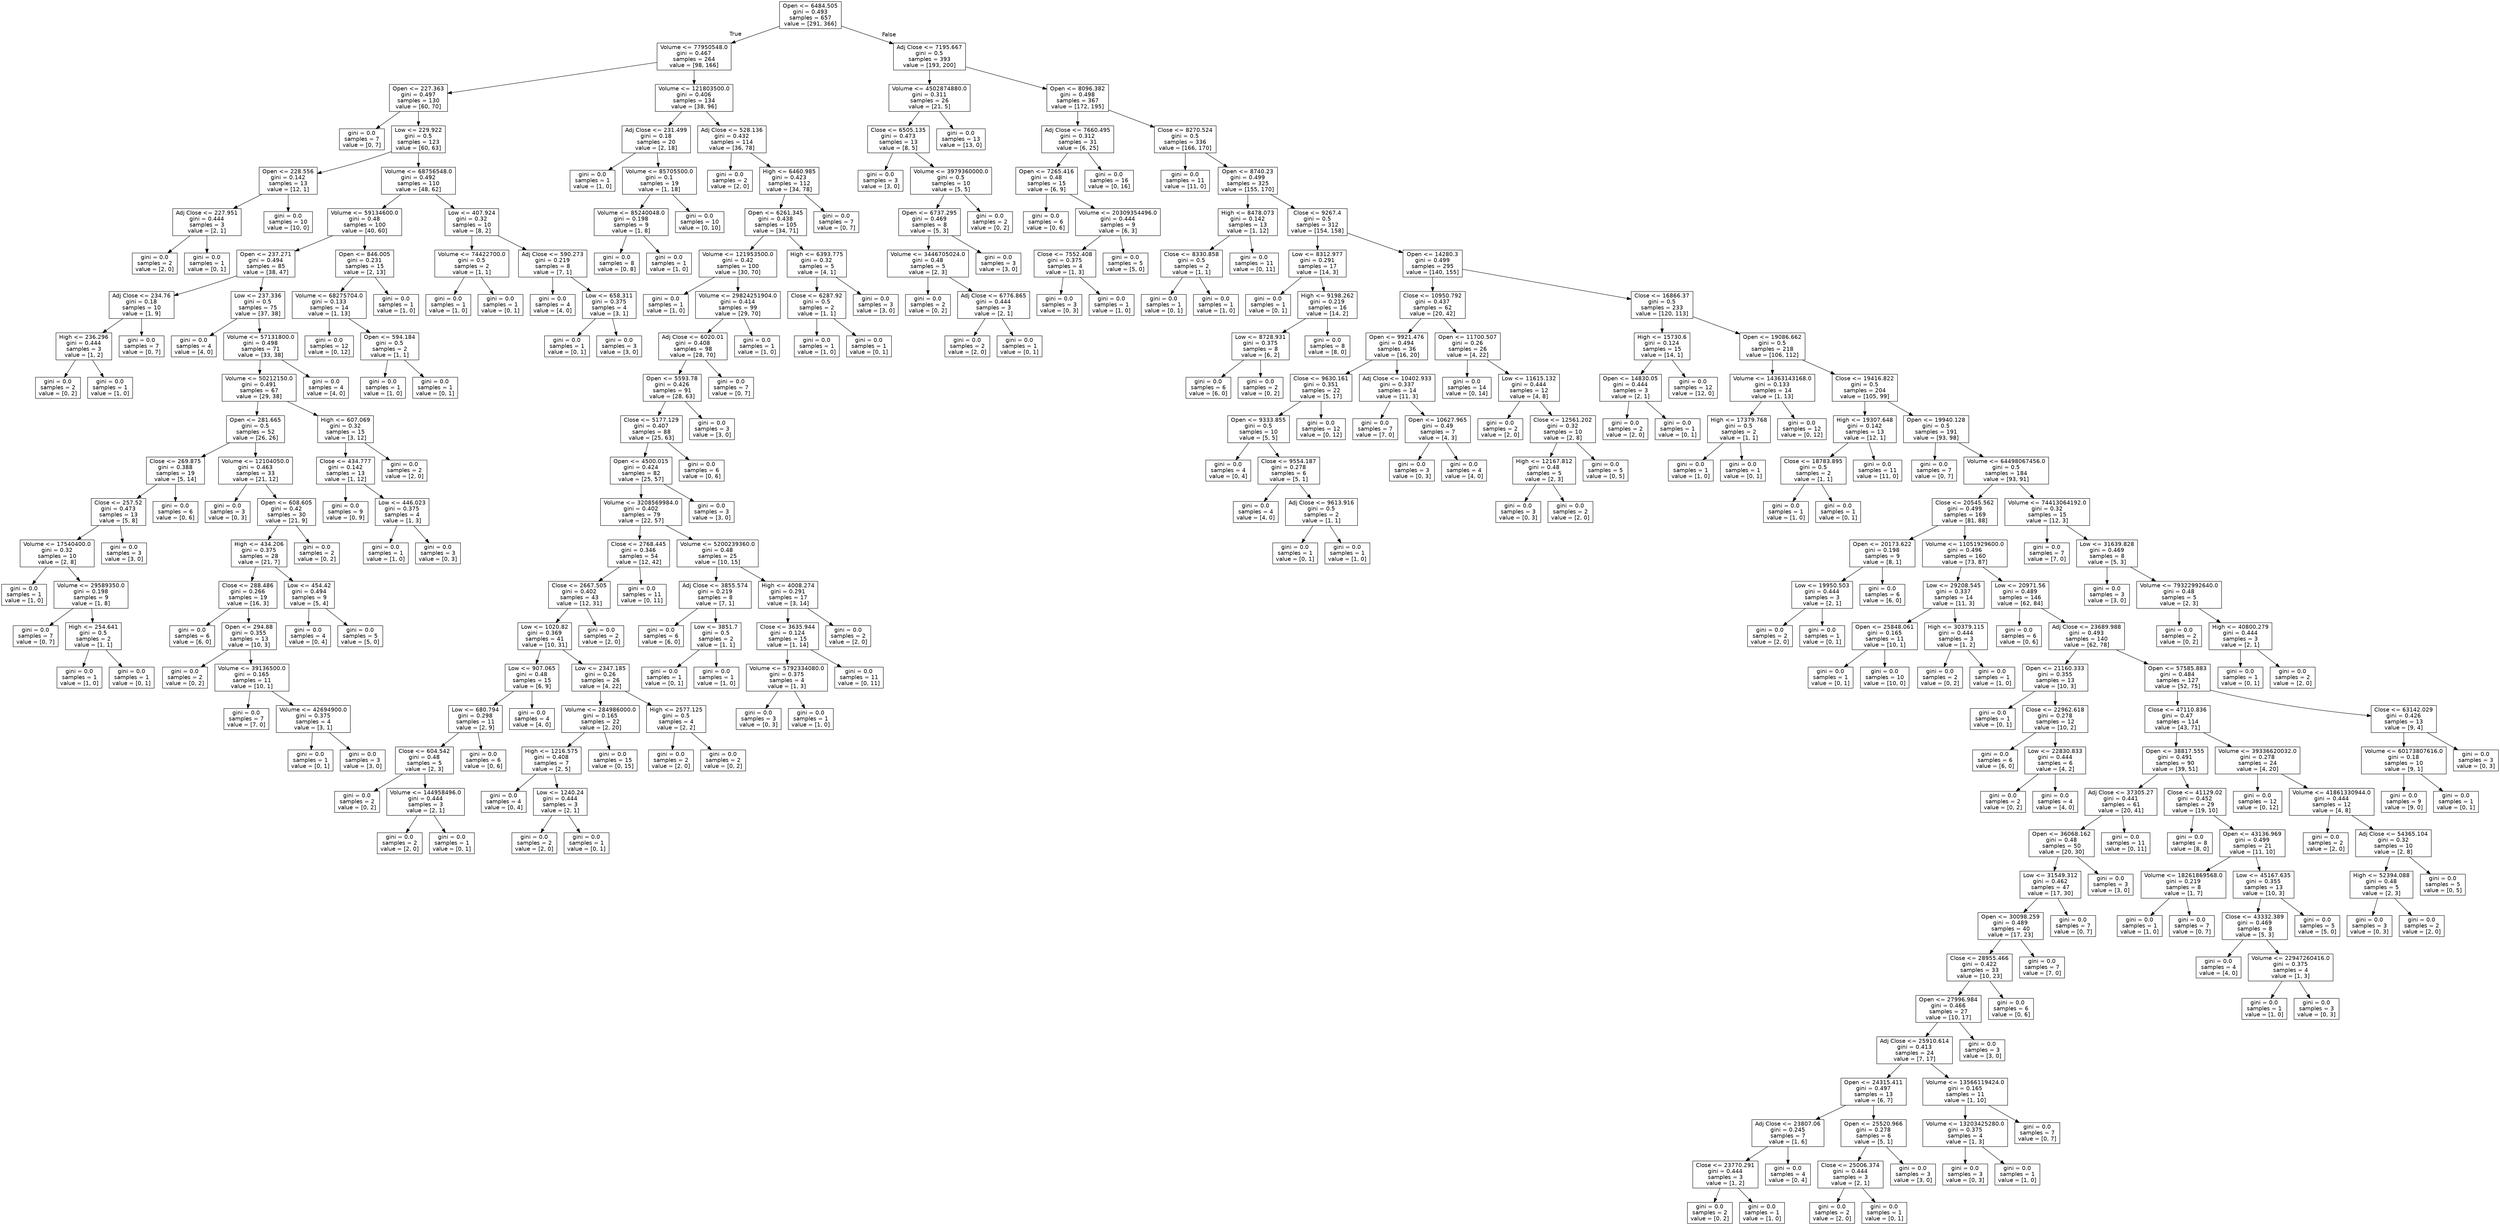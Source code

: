 digraph Tree {
node [shape=box, fontname="helvetica"] ;
edge [fontname="helvetica"] ;
0 [label="Open <= 6484.505\ngini = 0.493\nsamples = 657\nvalue = [291, 366]"] ;
1 [label="Volume <= 77950548.0\ngini = 0.467\nsamples = 264\nvalue = [98, 166]"] ;
0 -> 1 [labeldistance=2.5, labelangle=45, headlabel="True"] ;
2 [label="Open <= 227.363\ngini = 0.497\nsamples = 130\nvalue = [60, 70]"] ;
1 -> 2 ;
3 [label="gini = 0.0\nsamples = 7\nvalue = [0, 7]"] ;
2 -> 3 ;
4 [label="Low <= 229.922\ngini = 0.5\nsamples = 123\nvalue = [60, 63]"] ;
2 -> 4 ;
5 [label="Open <= 228.556\ngini = 0.142\nsamples = 13\nvalue = [12, 1]"] ;
4 -> 5 ;
6 [label="Adj Close <= 227.951\ngini = 0.444\nsamples = 3\nvalue = [2, 1]"] ;
5 -> 6 ;
7 [label="gini = 0.0\nsamples = 2\nvalue = [2, 0]"] ;
6 -> 7 ;
8 [label="gini = 0.0\nsamples = 1\nvalue = [0, 1]"] ;
6 -> 8 ;
9 [label="gini = 0.0\nsamples = 10\nvalue = [10, 0]"] ;
5 -> 9 ;
10 [label="Volume <= 68756548.0\ngini = 0.492\nsamples = 110\nvalue = [48, 62]"] ;
4 -> 10 ;
11 [label="Volume <= 59134600.0\ngini = 0.48\nsamples = 100\nvalue = [40, 60]"] ;
10 -> 11 ;
12 [label="Open <= 237.271\ngini = 0.494\nsamples = 85\nvalue = [38, 47]"] ;
11 -> 12 ;
13 [label="Adj Close <= 234.76\ngini = 0.18\nsamples = 10\nvalue = [1, 9]"] ;
12 -> 13 ;
14 [label="High <= 236.296\ngini = 0.444\nsamples = 3\nvalue = [1, 2]"] ;
13 -> 14 ;
15 [label="gini = 0.0\nsamples = 2\nvalue = [0, 2]"] ;
14 -> 15 ;
16 [label="gini = 0.0\nsamples = 1\nvalue = [1, 0]"] ;
14 -> 16 ;
17 [label="gini = 0.0\nsamples = 7\nvalue = [0, 7]"] ;
13 -> 17 ;
18 [label="Low <= 237.336\ngini = 0.5\nsamples = 75\nvalue = [37, 38]"] ;
12 -> 18 ;
19 [label="gini = 0.0\nsamples = 4\nvalue = [4, 0]"] ;
18 -> 19 ;
20 [label="Volume <= 57131800.0\ngini = 0.498\nsamples = 71\nvalue = [33, 38]"] ;
18 -> 20 ;
21 [label="Volume <= 50212150.0\ngini = 0.491\nsamples = 67\nvalue = [29, 38]"] ;
20 -> 21 ;
22 [label="Open <= 281.665\ngini = 0.5\nsamples = 52\nvalue = [26, 26]"] ;
21 -> 22 ;
23 [label="Close <= 269.875\ngini = 0.388\nsamples = 19\nvalue = [5, 14]"] ;
22 -> 23 ;
24 [label="Close <= 257.52\ngini = 0.473\nsamples = 13\nvalue = [5, 8]"] ;
23 -> 24 ;
25 [label="Volume <= 17540400.0\ngini = 0.32\nsamples = 10\nvalue = [2, 8]"] ;
24 -> 25 ;
26 [label="gini = 0.0\nsamples = 1\nvalue = [1, 0]"] ;
25 -> 26 ;
27 [label="Volume <= 29589350.0\ngini = 0.198\nsamples = 9\nvalue = [1, 8]"] ;
25 -> 27 ;
28 [label="gini = 0.0\nsamples = 7\nvalue = [0, 7]"] ;
27 -> 28 ;
29 [label="High <= 254.641\ngini = 0.5\nsamples = 2\nvalue = [1, 1]"] ;
27 -> 29 ;
30 [label="gini = 0.0\nsamples = 1\nvalue = [1, 0]"] ;
29 -> 30 ;
31 [label="gini = 0.0\nsamples = 1\nvalue = [0, 1]"] ;
29 -> 31 ;
32 [label="gini = 0.0\nsamples = 3\nvalue = [3, 0]"] ;
24 -> 32 ;
33 [label="gini = 0.0\nsamples = 6\nvalue = [0, 6]"] ;
23 -> 33 ;
34 [label="Volume <= 12104050.0\ngini = 0.463\nsamples = 33\nvalue = [21, 12]"] ;
22 -> 34 ;
35 [label="gini = 0.0\nsamples = 3\nvalue = [0, 3]"] ;
34 -> 35 ;
36 [label="Open <= 608.605\ngini = 0.42\nsamples = 30\nvalue = [21, 9]"] ;
34 -> 36 ;
37 [label="High <= 434.206\ngini = 0.375\nsamples = 28\nvalue = [21, 7]"] ;
36 -> 37 ;
38 [label="Close <= 288.486\ngini = 0.266\nsamples = 19\nvalue = [16, 3]"] ;
37 -> 38 ;
39 [label="gini = 0.0\nsamples = 6\nvalue = [6, 0]"] ;
38 -> 39 ;
40 [label="Open <= 294.88\ngini = 0.355\nsamples = 13\nvalue = [10, 3]"] ;
38 -> 40 ;
41 [label="gini = 0.0\nsamples = 2\nvalue = [0, 2]"] ;
40 -> 41 ;
42 [label="Volume <= 39136500.0\ngini = 0.165\nsamples = 11\nvalue = [10, 1]"] ;
40 -> 42 ;
43 [label="gini = 0.0\nsamples = 7\nvalue = [7, 0]"] ;
42 -> 43 ;
44 [label="Volume <= 42694900.0\ngini = 0.375\nsamples = 4\nvalue = [3, 1]"] ;
42 -> 44 ;
45 [label="gini = 0.0\nsamples = 1\nvalue = [0, 1]"] ;
44 -> 45 ;
46 [label="gini = 0.0\nsamples = 3\nvalue = [3, 0]"] ;
44 -> 46 ;
47 [label="Low <= 454.42\ngini = 0.494\nsamples = 9\nvalue = [5, 4]"] ;
37 -> 47 ;
48 [label="gini = 0.0\nsamples = 4\nvalue = [0, 4]"] ;
47 -> 48 ;
49 [label="gini = 0.0\nsamples = 5\nvalue = [5, 0]"] ;
47 -> 49 ;
50 [label="gini = 0.0\nsamples = 2\nvalue = [0, 2]"] ;
36 -> 50 ;
51 [label="High <= 607.069\ngini = 0.32\nsamples = 15\nvalue = [3, 12]"] ;
21 -> 51 ;
52 [label="Close <= 434.777\ngini = 0.142\nsamples = 13\nvalue = [1, 12]"] ;
51 -> 52 ;
53 [label="gini = 0.0\nsamples = 9\nvalue = [0, 9]"] ;
52 -> 53 ;
54 [label="Low <= 446.023\ngini = 0.375\nsamples = 4\nvalue = [1, 3]"] ;
52 -> 54 ;
55 [label="gini = 0.0\nsamples = 1\nvalue = [1, 0]"] ;
54 -> 55 ;
56 [label="gini = 0.0\nsamples = 3\nvalue = [0, 3]"] ;
54 -> 56 ;
57 [label="gini = 0.0\nsamples = 2\nvalue = [2, 0]"] ;
51 -> 57 ;
58 [label="gini = 0.0\nsamples = 4\nvalue = [4, 0]"] ;
20 -> 58 ;
59 [label="Open <= 846.005\ngini = 0.231\nsamples = 15\nvalue = [2, 13]"] ;
11 -> 59 ;
60 [label="Volume <= 68275704.0\ngini = 0.133\nsamples = 14\nvalue = [1, 13]"] ;
59 -> 60 ;
61 [label="gini = 0.0\nsamples = 12\nvalue = [0, 12]"] ;
60 -> 61 ;
62 [label="Open <= 594.184\ngini = 0.5\nsamples = 2\nvalue = [1, 1]"] ;
60 -> 62 ;
63 [label="gini = 0.0\nsamples = 1\nvalue = [1, 0]"] ;
62 -> 63 ;
64 [label="gini = 0.0\nsamples = 1\nvalue = [0, 1]"] ;
62 -> 64 ;
65 [label="gini = 0.0\nsamples = 1\nvalue = [1, 0]"] ;
59 -> 65 ;
66 [label="Low <= 407.924\ngini = 0.32\nsamples = 10\nvalue = [8, 2]"] ;
10 -> 66 ;
67 [label="Volume <= 74422700.0\ngini = 0.5\nsamples = 2\nvalue = [1, 1]"] ;
66 -> 67 ;
68 [label="gini = 0.0\nsamples = 1\nvalue = [1, 0]"] ;
67 -> 68 ;
69 [label="gini = 0.0\nsamples = 1\nvalue = [0, 1]"] ;
67 -> 69 ;
70 [label="Adj Close <= 590.273\ngini = 0.219\nsamples = 8\nvalue = [7, 1]"] ;
66 -> 70 ;
71 [label="gini = 0.0\nsamples = 4\nvalue = [4, 0]"] ;
70 -> 71 ;
72 [label="Low <= 658.311\ngini = 0.375\nsamples = 4\nvalue = [3, 1]"] ;
70 -> 72 ;
73 [label="gini = 0.0\nsamples = 1\nvalue = [0, 1]"] ;
72 -> 73 ;
74 [label="gini = 0.0\nsamples = 3\nvalue = [3, 0]"] ;
72 -> 74 ;
75 [label="Volume <= 121803500.0\ngini = 0.406\nsamples = 134\nvalue = [38, 96]"] ;
1 -> 75 ;
76 [label="Adj Close <= 231.499\ngini = 0.18\nsamples = 20\nvalue = [2, 18]"] ;
75 -> 76 ;
77 [label="gini = 0.0\nsamples = 1\nvalue = [1, 0]"] ;
76 -> 77 ;
78 [label="Volume <= 85705500.0\ngini = 0.1\nsamples = 19\nvalue = [1, 18]"] ;
76 -> 78 ;
79 [label="Volume <= 85240048.0\ngini = 0.198\nsamples = 9\nvalue = [1, 8]"] ;
78 -> 79 ;
80 [label="gini = 0.0\nsamples = 8\nvalue = [0, 8]"] ;
79 -> 80 ;
81 [label="gini = 0.0\nsamples = 1\nvalue = [1, 0]"] ;
79 -> 81 ;
82 [label="gini = 0.0\nsamples = 10\nvalue = [0, 10]"] ;
78 -> 82 ;
83 [label="Adj Close <= 528.136\ngini = 0.432\nsamples = 114\nvalue = [36, 78]"] ;
75 -> 83 ;
84 [label="gini = 0.0\nsamples = 2\nvalue = [2, 0]"] ;
83 -> 84 ;
85 [label="High <= 6460.985\ngini = 0.423\nsamples = 112\nvalue = [34, 78]"] ;
83 -> 85 ;
86 [label="Open <= 6261.345\ngini = 0.438\nsamples = 105\nvalue = [34, 71]"] ;
85 -> 86 ;
87 [label="Volume <= 121953500.0\ngini = 0.42\nsamples = 100\nvalue = [30, 70]"] ;
86 -> 87 ;
88 [label="gini = 0.0\nsamples = 1\nvalue = [1, 0]"] ;
87 -> 88 ;
89 [label="Volume <= 29824251904.0\ngini = 0.414\nsamples = 99\nvalue = [29, 70]"] ;
87 -> 89 ;
90 [label="Adj Close <= 6020.01\ngini = 0.408\nsamples = 98\nvalue = [28, 70]"] ;
89 -> 90 ;
91 [label="Open <= 5593.78\ngini = 0.426\nsamples = 91\nvalue = [28, 63]"] ;
90 -> 91 ;
92 [label="Close <= 5177.129\ngini = 0.407\nsamples = 88\nvalue = [25, 63]"] ;
91 -> 92 ;
93 [label="Open <= 4500.015\ngini = 0.424\nsamples = 82\nvalue = [25, 57]"] ;
92 -> 93 ;
94 [label="Volume <= 3208569984.0\ngini = 0.402\nsamples = 79\nvalue = [22, 57]"] ;
93 -> 94 ;
95 [label="Close <= 2768.445\ngini = 0.346\nsamples = 54\nvalue = [12, 42]"] ;
94 -> 95 ;
96 [label="Close <= 2667.505\ngini = 0.402\nsamples = 43\nvalue = [12, 31]"] ;
95 -> 96 ;
97 [label="Low <= 1020.82\ngini = 0.369\nsamples = 41\nvalue = [10, 31]"] ;
96 -> 97 ;
98 [label="Low <= 907.065\ngini = 0.48\nsamples = 15\nvalue = [6, 9]"] ;
97 -> 98 ;
99 [label="Low <= 680.794\ngini = 0.298\nsamples = 11\nvalue = [2, 9]"] ;
98 -> 99 ;
100 [label="Close <= 604.542\ngini = 0.48\nsamples = 5\nvalue = [2, 3]"] ;
99 -> 100 ;
101 [label="gini = 0.0\nsamples = 2\nvalue = [0, 2]"] ;
100 -> 101 ;
102 [label="Volume <= 144958496.0\ngini = 0.444\nsamples = 3\nvalue = [2, 1]"] ;
100 -> 102 ;
103 [label="gini = 0.0\nsamples = 2\nvalue = [2, 0]"] ;
102 -> 103 ;
104 [label="gini = 0.0\nsamples = 1\nvalue = [0, 1]"] ;
102 -> 104 ;
105 [label="gini = 0.0\nsamples = 6\nvalue = [0, 6]"] ;
99 -> 105 ;
106 [label="gini = 0.0\nsamples = 4\nvalue = [4, 0]"] ;
98 -> 106 ;
107 [label="Low <= 2347.185\ngini = 0.26\nsamples = 26\nvalue = [4, 22]"] ;
97 -> 107 ;
108 [label="Volume <= 284986000.0\ngini = 0.165\nsamples = 22\nvalue = [2, 20]"] ;
107 -> 108 ;
109 [label="High <= 1216.575\ngini = 0.408\nsamples = 7\nvalue = [2, 5]"] ;
108 -> 109 ;
110 [label="gini = 0.0\nsamples = 4\nvalue = [0, 4]"] ;
109 -> 110 ;
111 [label="Low <= 1240.24\ngini = 0.444\nsamples = 3\nvalue = [2, 1]"] ;
109 -> 111 ;
112 [label="gini = 0.0\nsamples = 2\nvalue = [2, 0]"] ;
111 -> 112 ;
113 [label="gini = 0.0\nsamples = 1\nvalue = [0, 1]"] ;
111 -> 113 ;
114 [label="gini = 0.0\nsamples = 15\nvalue = [0, 15]"] ;
108 -> 114 ;
115 [label="High <= 2577.125\ngini = 0.5\nsamples = 4\nvalue = [2, 2]"] ;
107 -> 115 ;
116 [label="gini = 0.0\nsamples = 2\nvalue = [2, 0]"] ;
115 -> 116 ;
117 [label="gini = 0.0\nsamples = 2\nvalue = [0, 2]"] ;
115 -> 117 ;
118 [label="gini = 0.0\nsamples = 2\nvalue = [2, 0]"] ;
96 -> 118 ;
119 [label="gini = 0.0\nsamples = 11\nvalue = [0, 11]"] ;
95 -> 119 ;
120 [label="Volume <= 5200239360.0\ngini = 0.48\nsamples = 25\nvalue = [10, 15]"] ;
94 -> 120 ;
121 [label="Adj Close <= 3855.574\ngini = 0.219\nsamples = 8\nvalue = [7, 1]"] ;
120 -> 121 ;
122 [label="gini = 0.0\nsamples = 6\nvalue = [6, 0]"] ;
121 -> 122 ;
123 [label="Low <= 3851.7\ngini = 0.5\nsamples = 2\nvalue = [1, 1]"] ;
121 -> 123 ;
124 [label="gini = 0.0\nsamples = 1\nvalue = [0, 1]"] ;
123 -> 124 ;
125 [label="gini = 0.0\nsamples = 1\nvalue = [1, 0]"] ;
123 -> 125 ;
126 [label="High <= 4008.274\ngini = 0.291\nsamples = 17\nvalue = [3, 14]"] ;
120 -> 126 ;
127 [label="Close <= 3635.944\ngini = 0.124\nsamples = 15\nvalue = [1, 14]"] ;
126 -> 127 ;
128 [label="Volume <= 5792334080.0\ngini = 0.375\nsamples = 4\nvalue = [1, 3]"] ;
127 -> 128 ;
129 [label="gini = 0.0\nsamples = 3\nvalue = [0, 3]"] ;
128 -> 129 ;
130 [label="gini = 0.0\nsamples = 1\nvalue = [1, 0]"] ;
128 -> 130 ;
131 [label="gini = 0.0\nsamples = 11\nvalue = [0, 11]"] ;
127 -> 131 ;
132 [label="gini = 0.0\nsamples = 2\nvalue = [2, 0]"] ;
126 -> 132 ;
133 [label="gini = 0.0\nsamples = 3\nvalue = [3, 0]"] ;
93 -> 133 ;
134 [label="gini = 0.0\nsamples = 6\nvalue = [0, 6]"] ;
92 -> 134 ;
135 [label="gini = 0.0\nsamples = 3\nvalue = [3, 0]"] ;
91 -> 135 ;
136 [label="gini = 0.0\nsamples = 7\nvalue = [0, 7]"] ;
90 -> 136 ;
137 [label="gini = 0.0\nsamples = 1\nvalue = [1, 0]"] ;
89 -> 137 ;
138 [label="High <= 6393.775\ngini = 0.32\nsamples = 5\nvalue = [4, 1]"] ;
86 -> 138 ;
139 [label="Close <= 6287.92\ngini = 0.5\nsamples = 2\nvalue = [1, 1]"] ;
138 -> 139 ;
140 [label="gini = 0.0\nsamples = 1\nvalue = [1, 0]"] ;
139 -> 140 ;
141 [label="gini = 0.0\nsamples = 1\nvalue = [0, 1]"] ;
139 -> 141 ;
142 [label="gini = 0.0\nsamples = 3\nvalue = [3, 0]"] ;
138 -> 142 ;
143 [label="gini = 0.0\nsamples = 7\nvalue = [0, 7]"] ;
85 -> 143 ;
144 [label="Adj Close <= 7195.667\ngini = 0.5\nsamples = 393\nvalue = [193, 200]"] ;
0 -> 144 [labeldistance=2.5, labelangle=-45, headlabel="False"] ;
145 [label="Volume <= 4502874880.0\ngini = 0.311\nsamples = 26\nvalue = [21, 5]"] ;
144 -> 145 ;
146 [label="Close <= 6505.135\ngini = 0.473\nsamples = 13\nvalue = [8, 5]"] ;
145 -> 146 ;
147 [label="gini = 0.0\nsamples = 3\nvalue = [3, 0]"] ;
146 -> 147 ;
148 [label="Volume <= 3979360000.0\ngini = 0.5\nsamples = 10\nvalue = [5, 5]"] ;
146 -> 148 ;
149 [label="Open <= 6737.295\ngini = 0.469\nsamples = 8\nvalue = [5, 3]"] ;
148 -> 149 ;
150 [label="Volume <= 3446705024.0\ngini = 0.48\nsamples = 5\nvalue = [2, 3]"] ;
149 -> 150 ;
151 [label="gini = 0.0\nsamples = 2\nvalue = [0, 2]"] ;
150 -> 151 ;
152 [label="Adj Close <= 6776.865\ngini = 0.444\nsamples = 3\nvalue = [2, 1]"] ;
150 -> 152 ;
153 [label="gini = 0.0\nsamples = 2\nvalue = [2, 0]"] ;
152 -> 153 ;
154 [label="gini = 0.0\nsamples = 1\nvalue = [0, 1]"] ;
152 -> 154 ;
155 [label="gini = 0.0\nsamples = 3\nvalue = [3, 0]"] ;
149 -> 155 ;
156 [label="gini = 0.0\nsamples = 2\nvalue = [0, 2]"] ;
148 -> 156 ;
157 [label="gini = 0.0\nsamples = 13\nvalue = [13, 0]"] ;
145 -> 157 ;
158 [label="Open <= 8096.382\ngini = 0.498\nsamples = 367\nvalue = [172, 195]"] ;
144 -> 158 ;
159 [label="Adj Close <= 7660.495\ngini = 0.312\nsamples = 31\nvalue = [6, 25]"] ;
158 -> 159 ;
160 [label="Open <= 7265.416\ngini = 0.48\nsamples = 15\nvalue = [6, 9]"] ;
159 -> 160 ;
161 [label="gini = 0.0\nsamples = 6\nvalue = [0, 6]"] ;
160 -> 161 ;
162 [label="Volume <= 20309354496.0\ngini = 0.444\nsamples = 9\nvalue = [6, 3]"] ;
160 -> 162 ;
163 [label="Close <= 7552.408\ngini = 0.375\nsamples = 4\nvalue = [1, 3]"] ;
162 -> 163 ;
164 [label="gini = 0.0\nsamples = 3\nvalue = [0, 3]"] ;
163 -> 164 ;
165 [label="gini = 0.0\nsamples = 1\nvalue = [1, 0]"] ;
163 -> 165 ;
166 [label="gini = 0.0\nsamples = 5\nvalue = [5, 0]"] ;
162 -> 166 ;
167 [label="gini = 0.0\nsamples = 16\nvalue = [0, 16]"] ;
159 -> 167 ;
168 [label="Close <= 8270.524\ngini = 0.5\nsamples = 336\nvalue = [166, 170]"] ;
158 -> 168 ;
169 [label="gini = 0.0\nsamples = 11\nvalue = [11, 0]"] ;
168 -> 169 ;
170 [label="Open <= 8740.23\ngini = 0.499\nsamples = 325\nvalue = [155, 170]"] ;
168 -> 170 ;
171 [label="High <= 8478.073\ngini = 0.142\nsamples = 13\nvalue = [1, 12]"] ;
170 -> 171 ;
172 [label="Close <= 8330.858\ngini = 0.5\nsamples = 2\nvalue = [1, 1]"] ;
171 -> 172 ;
173 [label="gini = 0.0\nsamples = 1\nvalue = [0, 1]"] ;
172 -> 173 ;
174 [label="gini = 0.0\nsamples = 1\nvalue = [1, 0]"] ;
172 -> 174 ;
175 [label="gini = 0.0\nsamples = 11\nvalue = [0, 11]"] ;
171 -> 175 ;
176 [label="Close <= 9267.4\ngini = 0.5\nsamples = 312\nvalue = [154, 158]"] ;
170 -> 176 ;
177 [label="Low <= 8312.977\ngini = 0.291\nsamples = 17\nvalue = [14, 3]"] ;
176 -> 177 ;
178 [label="gini = 0.0\nsamples = 1\nvalue = [0, 1]"] ;
177 -> 178 ;
179 [label="High <= 9198.262\ngini = 0.219\nsamples = 16\nvalue = [14, 2]"] ;
177 -> 179 ;
180 [label="Low <= 8728.931\ngini = 0.375\nsamples = 8\nvalue = [6, 2]"] ;
179 -> 180 ;
181 [label="gini = 0.0\nsamples = 6\nvalue = [6, 0]"] ;
180 -> 181 ;
182 [label="gini = 0.0\nsamples = 2\nvalue = [0, 2]"] ;
180 -> 182 ;
183 [label="gini = 0.0\nsamples = 8\nvalue = [8, 0]"] ;
179 -> 183 ;
184 [label="Open <= 14280.3\ngini = 0.499\nsamples = 295\nvalue = [140, 155]"] ;
176 -> 184 ;
185 [label="Close <= 10950.792\ngini = 0.437\nsamples = 62\nvalue = [20, 42]"] ;
184 -> 185 ;
186 [label="Open <= 9921.476\ngini = 0.494\nsamples = 36\nvalue = [16, 20]"] ;
185 -> 186 ;
187 [label="Close <= 9630.161\ngini = 0.351\nsamples = 22\nvalue = [5, 17]"] ;
186 -> 187 ;
188 [label="Open <= 9333.855\ngini = 0.5\nsamples = 10\nvalue = [5, 5]"] ;
187 -> 188 ;
189 [label="gini = 0.0\nsamples = 4\nvalue = [0, 4]"] ;
188 -> 189 ;
190 [label="Close <= 9554.187\ngini = 0.278\nsamples = 6\nvalue = [5, 1]"] ;
188 -> 190 ;
191 [label="gini = 0.0\nsamples = 4\nvalue = [4, 0]"] ;
190 -> 191 ;
192 [label="Adj Close <= 9613.916\ngini = 0.5\nsamples = 2\nvalue = [1, 1]"] ;
190 -> 192 ;
193 [label="gini = 0.0\nsamples = 1\nvalue = [0, 1]"] ;
192 -> 193 ;
194 [label="gini = 0.0\nsamples = 1\nvalue = [1, 0]"] ;
192 -> 194 ;
195 [label="gini = 0.0\nsamples = 12\nvalue = [0, 12]"] ;
187 -> 195 ;
196 [label="Adj Close <= 10402.933\ngini = 0.337\nsamples = 14\nvalue = [11, 3]"] ;
186 -> 196 ;
197 [label="gini = 0.0\nsamples = 7\nvalue = [7, 0]"] ;
196 -> 197 ;
198 [label="Open <= 10627.965\ngini = 0.49\nsamples = 7\nvalue = [4, 3]"] ;
196 -> 198 ;
199 [label="gini = 0.0\nsamples = 3\nvalue = [0, 3]"] ;
198 -> 199 ;
200 [label="gini = 0.0\nsamples = 4\nvalue = [4, 0]"] ;
198 -> 200 ;
201 [label="Open <= 11700.507\ngini = 0.26\nsamples = 26\nvalue = [4, 22]"] ;
185 -> 201 ;
202 [label="gini = 0.0\nsamples = 14\nvalue = [0, 14]"] ;
201 -> 202 ;
203 [label="Low <= 11615.132\ngini = 0.444\nsamples = 12\nvalue = [4, 8]"] ;
201 -> 203 ;
204 [label="gini = 0.0\nsamples = 2\nvalue = [2, 0]"] ;
203 -> 204 ;
205 [label="Close <= 12561.202\ngini = 0.32\nsamples = 10\nvalue = [2, 8]"] ;
203 -> 205 ;
206 [label="High <= 12167.812\ngini = 0.48\nsamples = 5\nvalue = [2, 3]"] ;
205 -> 206 ;
207 [label="gini = 0.0\nsamples = 3\nvalue = [0, 3]"] ;
206 -> 207 ;
208 [label="gini = 0.0\nsamples = 2\nvalue = [2, 0]"] ;
206 -> 208 ;
209 [label="gini = 0.0\nsamples = 5\nvalue = [0, 5]"] ;
205 -> 209 ;
210 [label="Close <= 16866.37\ngini = 0.5\nsamples = 233\nvalue = [120, 113]"] ;
184 -> 210 ;
211 [label="High <= 15730.6\ngini = 0.124\nsamples = 15\nvalue = [14, 1]"] ;
210 -> 211 ;
212 [label="Open <= 14830.05\ngini = 0.444\nsamples = 3\nvalue = [2, 1]"] ;
211 -> 212 ;
213 [label="gini = 0.0\nsamples = 2\nvalue = [2, 0]"] ;
212 -> 213 ;
214 [label="gini = 0.0\nsamples = 1\nvalue = [0, 1]"] ;
212 -> 214 ;
215 [label="gini = 0.0\nsamples = 12\nvalue = [12, 0]"] ;
211 -> 215 ;
216 [label="Open <= 19086.662\ngini = 0.5\nsamples = 218\nvalue = [106, 112]"] ;
210 -> 216 ;
217 [label="Volume <= 14363143168.0\ngini = 0.133\nsamples = 14\nvalue = [1, 13]"] ;
216 -> 217 ;
218 [label="High <= 17379.768\ngini = 0.5\nsamples = 2\nvalue = [1, 1]"] ;
217 -> 218 ;
219 [label="gini = 0.0\nsamples = 1\nvalue = [1, 0]"] ;
218 -> 219 ;
220 [label="gini = 0.0\nsamples = 1\nvalue = [0, 1]"] ;
218 -> 220 ;
221 [label="gini = 0.0\nsamples = 12\nvalue = [0, 12]"] ;
217 -> 221 ;
222 [label="Close <= 19416.822\ngini = 0.5\nsamples = 204\nvalue = [105, 99]"] ;
216 -> 222 ;
223 [label="High <= 19307.648\ngini = 0.142\nsamples = 13\nvalue = [12, 1]"] ;
222 -> 223 ;
224 [label="Close <= 18783.895\ngini = 0.5\nsamples = 2\nvalue = [1, 1]"] ;
223 -> 224 ;
225 [label="gini = 0.0\nsamples = 1\nvalue = [1, 0]"] ;
224 -> 225 ;
226 [label="gini = 0.0\nsamples = 1\nvalue = [0, 1]"] ;
224 -> 226 ;
227 [label="gini = 0.0\nsamples = 11\nvalue = [11, 0]"] ;
223 -> 227 ;
228 [label="Open <= 19940.128\ngini = 0.5\nsamples = 191\nvalue = [93, 98]"] ;
222 -> 228 ;
229 [label="gini = 0.0\nsamples = 7\nvalue = [0, 7]"] ;
228 -> 229 ;
230 [label="Volume <= 64498067456.0\ngini = 0.5\nsamples = 184\nvalue = [93, 91]"] ;
228 -> 230 ;
231 [label="Close <= 20545.562\ngini = 0.499\nsamples = 169\nvalue = [81, 88]"] ;
230 -> 231 ;
232 [label="Open <= 20173.622\ngini = 0.198\nsamples = 9\nvalue = [8, 1]"] ;
231 -> 232 ;
233 [label="Low <= 19950.503\ngini = 0.444\nsamples = 3\nvalue = [2, 1]"] ;
232 -> 233 ;
234 [label="gini = 0.0\nsamples = 2\nvalue = [2, 0]"] ;
233 -> 234 ;
235 [label="gini = 0.0\nsamples = 1\nvalue = [0, 1]"] ;
233 -> 235 ;
236 [label="gini = 0.0\nsamples = 6\nvalue = [6, 0]"] ;
232 -> 236 ;
237 [label="Volume <= 11051929600.0\ngini = 0.496\nsamples = 160\nvalue = [73, 87]"] ;
231 -> 237 ;
238 [label="Low <= 29208.545\ngini = 0.337\nsamples = 14\nvalue = [11, 3]"] ;
237 -> 238 ;
239 [label="Open <= 25848.061\ngini = 0.165\nsamples = 11\nvalue = [10, 1]"] ;
238 -> 239 ;
240 [label="gini = 0.0\nsamples = 1\nvalue = [0, 1]"] ;
239 -> 240 ;
241 [label="gini = 0.0\nsamples = 10\nvalue = [10, 0]"] ;
239 -> 241 ;
242 [label="High <= 30379.115\ngini = 0.444\nsamples = 3\nvalue = [1, 2]"] ;
238 -> 242 ;
243 [label="gini = 0.0\nsamples = 2\nvalue = [0, 2]"] ;
242 -> 243 ;
244 [label="gini = 0.0\nsamples = 1\nvalue = [1, 0]"] ;
242 -> 244 ;
245 [label="Low <= 20971.56\ngini = 0.489\nsamples = 146\nvalue = [62, 84]"] ;
237 -> 245 ;
246 [label="gini = 0.0\nsamples = 6\nvalue = [0, 6]"] ;
245 -> 246 ;
247 [label="Adj Close <= 23689.988\ngini = 0.493\nsamples = 140\nvalue = [62, 78]"] ;
245 -> 247 ;
248 [label="Open <= 21160.333\ngini = 0.355\nsamples = 13\nvalue = [10, 3]"] ;
247 -> 248 ;
249 [label="gini = 0.0\nsamples = 1\nvalue = [0, 1]"] ;
248 -> 249 ;
250 [label="Close <= 22962.618\ngini = 0.278\nsamples = 12\nvalue = [10, 2]"] ;
248 -> 250 ;
251 [label="gini = 0.0\nsamples = 6\nvalue = [6, 0]"] ;
250 -> 251 ;
252 [label="Low <= 22830.833\ngini = 0.444\nsamples = 6\nvalue = [4, 2]"] ;
250 -> 252 ;
253 [label="gini = 0.0\nsamples = 2\nvalue = [0, 2]"] ;
252 -> 253 ;
254 [label="gini = 0.0\nsamples = 4\nvalue = [4, 0]"] ;
252 -> 254 ;
255 [label="Open <= 57585.883\ngini = 0.484\nsamples = 127\nvalue = [52, 75]"] ;
247 -> 255 ;
256 [label="Close <= 47110.836\ngini = 0.47\nsamples = 114\nvalue = [43, 71]"] ;
255 -> 256 ;
257 [label="Open <= 38817.555\ngini = 0.491\nsamples = 90\nvalue = [39, 51]"] ;
256 -> 257 ;
258 [label="Adj Close <= 37305.27\ngini = 0.441\nsamples = 61\nvalue = [20, 41]"] ;
257 -> 258 ;
259 [label="Open <= 36068.162\ngini = 0.48\nsamples = 50\nvalue = [20, 30]"] ;
258 -> 259 ;
260 [label="Low <= 31549.312\ngini = 0.462\nsamples = 47\nvalue = [17, 30]"] ;
259 -> 260 ;
261 [label="Open <= 30098.259\ngini = 0.489\nsamples = 40\nvalue = [17, 23]"] ;
260 -> 261 ;
262 [label="Close <= 28955.466\ngini = 0.422\nsamples = 33\nvalue = [10, 23]"] ;
261 -> 262 ;
263 [label="Open <= 27996.984\ngini = 0.466\nsamples = 27\nvalue = [10, 17]"] ;
262 -> 263 ;
264 [label="Adj Close <= 25910.614\ngini = 0.413\nsamples = 24\nvalue = [7, 17]"] ;
263 -> 264 ;
265 [label="Open <= 24315.411\ngini = 0.497\nsamples = 13\nvalue = [6, 7]"] ;
264 -> 265 ;
266 [label="Adj Close <= 23807.06\ngini = 0.245\nsamples = 7\nvalue = [1, 6]"] ;
265 -> 266 ;
267 [label="Close <= 23770.291\ngini = 0.444\nsamples = 3\nvalue = [1, 2]"] ;
266 -> 267 ;
268 [label="gini = 0.0\nsamples = 2\nvalue = [0, 2]"] ;
267 -> 268 ;
269 [label="gini = 0.0\nsamples = 1\nvalue = [1, 0]"] ;
267 -> 269 ;
270 [label="gini = 0.0\nsamples = 4\nvalue = [0, 4]"] ;
266 -> 270 ;
271 [label="Open <= 25520.966\ngini = 0.278\nsamples = 6\nvalue = [5, 1]"] ;
265 -> 271 ;
272 [label="Close <= 25006.374\ngini = 0.444\nsamples = 3\nvalue = [2, 1]"] ;
271 -> 272 ;
273 [label="gini = 0.0\nsamples = 2\nvalue = [2, 0]"] ;
272 -> 273 ;
274 [label="gini = 0.0\nsamples = 1\nvalue = [0, 1]"] ;
272 -> 274 ;
275 [label="gini = 0.0\nsamples = 3\nvalue = [3, 0]"] ;
271 -> 275 ;
276 [label="Volume <= 13566119424.0\ngini = 0.165\nsamples = 11\nvalue = [1, 10]"] ;
264 -> 276 ;
277 [label="Volume <= 13203425280.0\ngini = 0.375\nsamples = 4\nvalue = [1, 3]"] ;
276 -> 277 ;
278 [label="gini = 0.0\nsamples = 3\nvalue = [0, 3]"] ;
277 -> 278 ;
279 [label="gini = 0.0\nsamples = 1\nvalue = [1, 0]"] ;
277 -> 279 ;
280 [label="gini = 0.0\nsamples = 7\nvalue = [0, 7]"] ;
276 -> 280 ;
281 [label="gini = 0.0\nsamples = 3\nvalue = [3, 0]"] ;
263 -> 281 ;
282 [label="gini = 0.0\nsamples = 6\nvalue = [0, 6]"] ;
262 -> 282 ;
283 [label="gini = 0.0\nsamples = 7\nvalue = [7, 0]"] ;
261 -> 283 ;
284 [label="gini = 0.0\nsamples = 7\nvalue = [0, 7]"] ;
260 -> 284 ;
285 [label="gini = 0.0\nsamples = 3\nvalue = [3, 0]"] ;
259 -> 285 ;
286 [label="gini = 0.0\nsamples = 11\nvalue = [0, 11]"] ;
258 -> 286 ;
287 [label="Close <= 41129.02\ngini = 0.452\nsamples = 29\nvalue = [19, 10]"] ;
257 -> 287 ;
288 [label="gini = 0.0\nsamples = 8\nvalue = [8, 0]"] ;
287 -> 288 ;
289 [label="Open <= 43136.969\ngini = 0.499\nsamples = 21\nvalue = [11, 10]"] ;
287 -> 289 ;
290 [label="Volume <= 18261869568.0\ngini = 0.219\nsamples = 8\nvalue = [1, 7]"] ;
289 -> 290 ;
291 [label="gini = 0.0\nsamples = 1\nvalue = [1, 0]"] ;
290 -> 291 ;
292 [label="gini = 0.0\nsamples = 7\nvalue = [0, 7]"] ;
290 -> 292 ;
293 [label="Low <= 45167.635\ngini = 0.355\nsamples = 13\nvalue = [10, 3]"] ;
289 -> 293 ;
294 [label="Close <= 43332.389\ngini = 0.469\nsamples = 8\nvalue = [5, 3]"] ;
293 -> 294 ;
295 [label="gini = 0.0\nsamples = 4\nvalue = [4, 0]"] ;
294 -> 295 ;
296 [label="Volume <= 22947260416.0\ngini = 0.375\nsamples = 4\nvalue = [1, 3]"] ;
294 -> 296 ;
297 [label="gini = 0.0\nsamples = 1\nvalue = [1, 0]"] ;
296 -> 297 ;
298 [label="gini = 0.0\nsamples = 3\nvalue = [0, 3]"] ;
296 -> 298 ;
299 [label="gini = 0.0\nsamples = 5\nvalue = [5, 0]"] ;
293 -> 299 ;
300 [label="Volume <= 39336620032.0\ngini = 0.278\nsamples = 24\nvalue = [4, 20]"] ;
256 -> 300 ;
301 [label="gini = 0.0\nsamples = 12\nvalue = [0, 12]"] ;
300 -> 301 ;
302 [label="Volume <= 41861330944.0\ngini = 0.444\nsamples = 12\nvalue = [4, 8]"] ;
300 -> 302 ;
303 [label="gini = 0.0\nsamples = 2\nvalue = [2, 0]"] ;
302 -> 303 ;
304 [label="Adj Close <= 54365.104\ngini = 0.32\nsamples = 10\nvalue = [2, 8]"] ;
302 -> 304 ;
305 [label="High <= 52394.088\ngini = 0.48\nsamples = 5\nvalue = [2, 3]"] ;
304 -> 305 ;
306 [label="gini = 0.0\nsamples = 3\nvalue = [0, 3]"] ;
305 -> 306 ;
307 [label="gini = 0.0\nsamples = 2\nvalue = [2, 0]"] ;
305 -> 307 ;
308 [label="gini = 0.0\nsamples = 5\nvalue = [0, 5]"] ;
304 -> 308 ;
309 [label="Close <= 63142.029\ngini = 0.426\nsamples = 13\nvalue = [9, 4]"] ;
255 -> 309 ;
310 [label="Volume <= 60173807616.0\ngini = 0.18\nsamples = 10\nvalue = [9, 1]"] ;
309 -> 310 ;
311 [label="gini = 0.0\nsamples = 9\nvalue = [9, 0]"] ;
310 -> 311 ;
312 [label="gini = 0.0\nsamples = 1\nvalue = [0, 1]"] ;
310 -> 312 ;
313 [label="gini = 0.0\nsamples = 3\nvalue = [0, 3]"] ;
309 -> 313 ;
314 [label="Volume <= 74413064192.0\ngini = 0.32\nsamples = 15\nvalue = [12, 3]"] ;
230 -> 314 ;
315 [label="gini = 0.0\nsamples = 7\nvalue = [7, 0]"] ;
314 -> 315 ;
316 [label="Low <= 31639.828\ngini = 0.469\nsamples = 8\nvalue = [5, 3]"] ;
314 -> 316 ;
317 [label="gini = 0.0\nsamples = 3\nvalue = [3, 0]"] ;
316 -> 317 ;
318 [label="Volume <= 79322992640.0\ngini = 0.48\nsamples = 5\nvalue = [2, 3]"] ;
316 -> 318 ;
319 [label="gini = 0.0\nsamples = 2\nvalue = [0, 2]"] ;
318 -> 319 ;
320 [label="High <= 40800.279\ngini = 0.444\nsamples = 3\nvalue = [2, 1]"] ;
318 -> 320 ;
321 [label="gini = 0.0\nsamples = 1\nvalue = [0, 1]"] ;
320 -> 321 ;
322 [label="gini = 0.0\nsamples = 2\nvalue = [2, 0]"] ;
320 -> 322 ;
}
